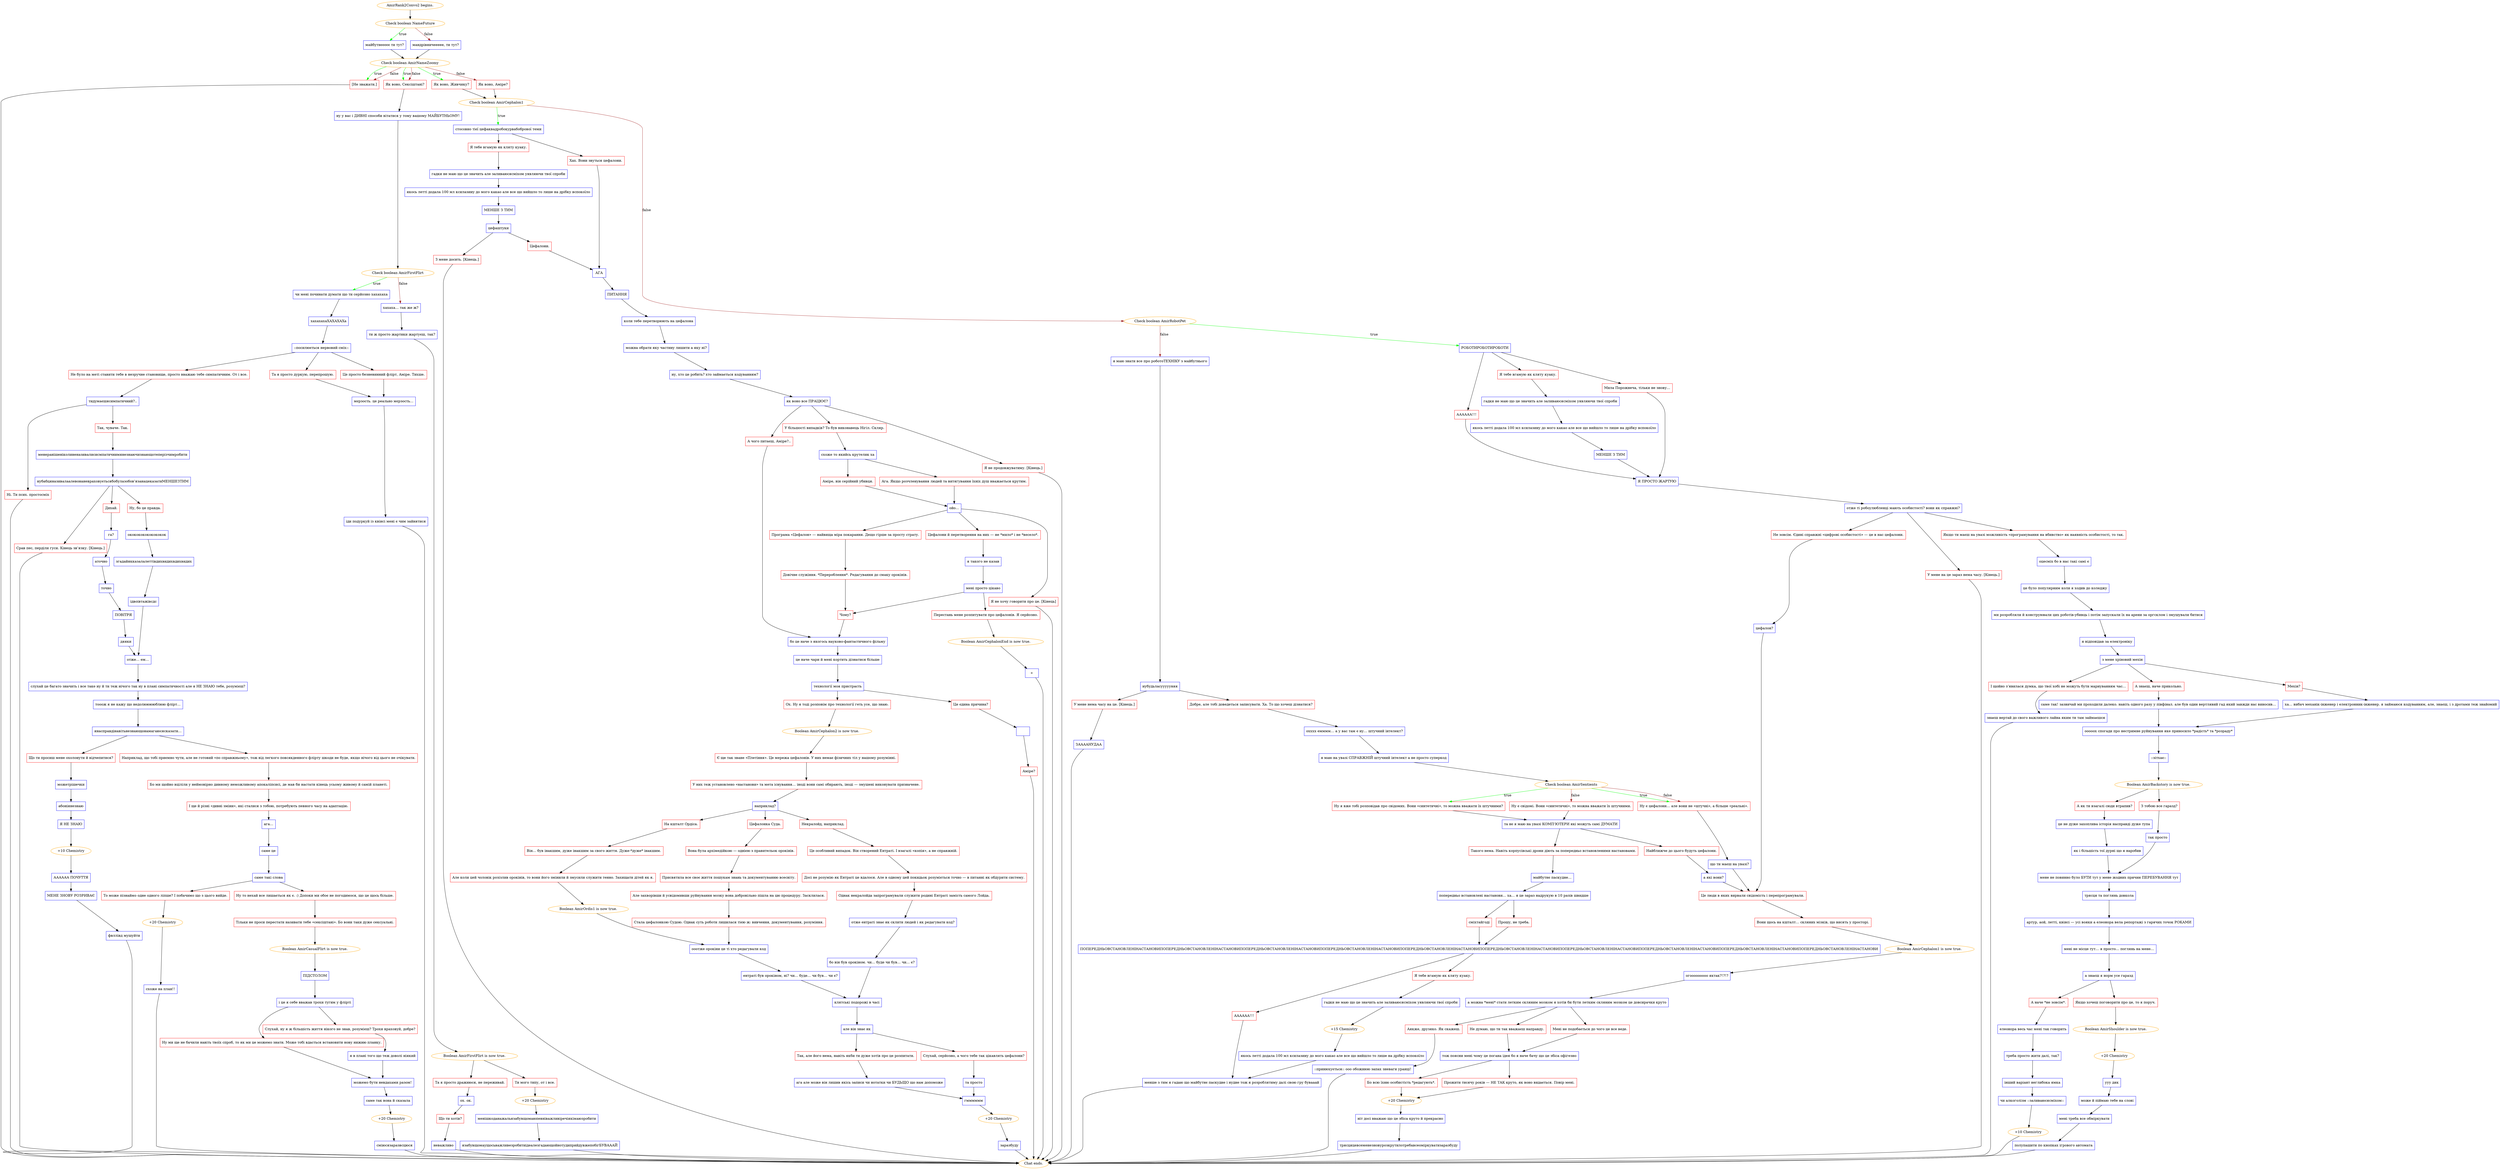 digraph {
	"AmirRank2Convo2 begins." [color=orange];
		"AmirRank2Convo2 begins." -> j1555648941;
	j1555648941 [label="Check boolean NameFuture",color=orange];
		j1555648941 -> j644761941 [label=true,color=green];
		j1555648941 -> j2695047569 [label=false,color=brown];
	j644761941 [label="майбутнєєєєє ти тут?",shape=box,color=blue];
		j644761941 -> j3096240527;
	j2695047569 [label="мандрівничеееее, ти тут?",shape=box,color=blue];
		j2695047569 -> j3096240527;
	j3096240527 [label="Check boolean AmirNameZoomy",color=orange];
		j3096240527 -> j2787749540 [label=true,color=green];
		j3096240527 -> j665901203 [label=true,color=green];
		j3096240527 -> j4059186976 [label=true,color=green];
		j3096240527 -> j2787749540 [label=false,color=brown];
		j3096240527 -> j665901203 [label=false,color=brown];
		j3096240527 -> j1565400477 [label=false,color=brown];
	j2787749540 [label="[Не зважати.]",shape=box,color=red];
		j2787749540 -> "Chat ends.";
	j665901203 [label="Як воно, Сексіштані?",shape=box,color=red];
		j665901203 -> j3992636454;
	j4059186976 [label="Як воно, Живчику?",shape=box,color=red];
		j4059186976 -> j87647369;
	j1565400477 [label="Як воно, Аміре?",shape=box,color=red];
		j1565400477 -> j87647369;
	"Chat ends." [color=orange];
	j3992636454 [label="ну у вас і ДИВНІ способи вітатися у тому вашому МАЙБУТНЬОМУ!",shape=box,color=blue];
		j3992636454 -> j1575820688;
	j87647369 [label="Check boolean AmirCephalon1",color=orange];
		j87647369 -> j885732396 [label=true,color=green];
		j87647369 -> j1377197533 [label=false,color=brown];
	j1575820688 [label="Check boolean AmirFirstFlirt",color=orange];
		j1575820688 -> j1618386845 [label=true,color=green];
		j1575820688 -> j757354649 [label=false,color=brown];
	j885732396 [label="стосовно тієї цефаквадробокурвабобрової теми",shape=box,color=blue];
		j885732396 -> j1825843583;
		j885732396 -> j1023515225;
	j1377197533 [label="Check boolean AmirRobotPet",color=orange];
		j1377197533 -> j3258781824 [label=true,color=green];
		j1377197533 -> j1115998420 [label=false,color=brown];
	j1618386845 [label="чи мені починати думати що ти серйозно хахахаха",shape=box,color=blue];
		j1618386845 -> j1577142518;
	j757354649 [label="хахаха… так же ж?",shape=box,color=blue];
		j757354649 -> j3935313696;
	j1825843583 [label="Хах. Вони звуться цефалони.",shape=box,color=red];
		j1825843583 -> j1823737874;
	j1023515225 [label="Я тебе вгамую як кляту куаку.",shape=box,color=red];
		j1023515225 -> j2146610579;
	j3258781824 [label="РОБОТИРОБОТИРОБОТИ",shape=box,color=blue];
		j3258781824 -> j638963540;
		j3258781824 -> j2538460290;
		j3258781824 -> j253925300;
	j1115998420 [label="я маю знати все про роботоТЕХНІКУ з майбутнього",shape=box,color=blue];
		j1115998420 -> j4049621933;
	j1577142518 [label="хахахахаХАХАХАХа",shape=box,color=blue];
		j1577142518 -> j4118118734;
	j3935313696 [label="ти ж просто жартики жартуєш, так?",shape=box,color=blue];
		j3935313696 -> j1496595557;
	j1823737874 [label="АГА",shape=box,color=blue];
		j1823737874 -> j4172151553;
	j2146610579 [label="гадки не маю що це значить але заливаюсясміхом уявляючи твої спроби",shape=box,color=blue];
		j2146610579 -> j4054616570;
	j638963540 [label="Мила Порожнеча, тільки не знову…",shape=box,color=red];
		j638963540 -> j3997434657;
	j2538460290 [label="АААААА!!!",shape=box,color=red];
		j2538460290 -> j3997434657;
	j253925300 [label="Я тебе вгамую як кляту куаку.",shape=box,color=red];
		j253925300 -> j3882931308;
	j4049621933 [label="нубудьласуууууняя",shape=box,color=blue];
		j4049621933 -> j1902811811;
		j4049621933 -> j3844986137;
	j4118118734 [label="::посилюється нервовий сміх::",shape=box,color=blue];
		j4118118734 -> j146251949;
		j4118118734 -> j2747166570;
		j4118118734 -> j4213932737;
	j1496595557 [label="Boolean AmirFirstFlirt is now true.",color=orange];
		j1496595557 -> j4074330219;
		j1496595557 -> j129851663;
	j4172151553 [label="ПИТАННЯ",shape=box,color=blue];
		j4172151553 -> j2743088930;
	j4054616570 [label="якось летті додала 100 мл ксилазину до мого какао але все що вийшло то лише на дрібку вспокоїло",shape=box,color=blue];
		j4054616570 -> j404814639;
	j3997434657 [label="Я ПРОСТО ЖАРТУЮ",shape=box,color=blue];
		j3997434657 -> j2850322439;
	j3882931308 [label="гадки не маю що це значить але заливаюсясміхом уявляючи твої спроби",shape=box,color=blue];
		j3882931308 -> j2698433244;
	j1902811811 [label="У мене нема часу на це. [Кінець.]",shape=box,color=red];
		j1902811811 -> j3146969983;
	j3844986137 [label="Добре, але тобі доведеться записувати. Ха. То що хочеш дізнатися?",shape=box,color=red];
		j3844986137 -> j2758620436;
	j146251949 [label="Не було на меті ставити тебе в незручне становище, просто вважаю тебе симпатичним. От і все.",shape=box,color=red];
		j146251949 -> j2991168396;
	j2747166570 [label="Та я просто дуркую, перепрошую.",shape=box,color=red];
		j2747166570 -> j4055308213;
	j4213932737 [label="Це просто безневинний флірт, Аміре. Тихше.",shape=box,color=red];
		j4213932737 -> j4055308213;
	j4074330219 [label="Ти мого типу, от і все.",shape=box,color=red];
		j4074330219 -> j1470931548;
	j129851663 [label="Та я просто дражнюся, не переживай.",shape=box,color=red];
		j129851663 -> j3576753040;
	j2743088930 [label="коли тебе перетворюють на цефалона",shape=box,color=blue];
		j2743088930 -> j1832610849;
	j404814639 [label="МЕНШЕ З ТИМ",shape=box,color=blue];
		j404814639 -> j2766072146;
	j2850322439 [label="отже ті робоулюбленці мають особистості? вони як справжні?",shape=box,color=blue];
		j2850322439 -> j2500961847;
		j2850322439 -> j1102569236;
		j2850322439 -> j4289961131;
	j2698433244 [label="якось летті додала 100 мл ксилазину до мого какао але все що вийшло то лише на дрібку вспокоїло",shape=box,color=blue];
		j2698433244 -> j536712651;
	j3146969983 [label="ЗААААНУДАА",shape=box,color=blue];
		j3146969983 -> "Chat ends.";
	j2758620436 [label="охххх емммм… а у вас там є ну… штучний інтелект?",shape=box,color=blue];
		j2758620436 -> j2333963329;
	j2991168396 [label="тидумаєшясимпатичний?..",shape=box,color=blue];
		j2991168396 -> j137903944;
		j2991168396 -> j2531922009;
	j4055308213 [label="мєрзость. це реально мєрзость…",shape=box,color=blue];
		j4055308213 -> j2069352890;
	j1470931548 [label="+20 Chemistry",color=orange];
		j1470931548 -> j3115548552;
	j3576753040 [label="ох. ок.",shape=box,color=blue];
		j3576753040 -> j1001316289;
	j1832610849 [label="можна обрати яку частину лишити а яку ні?",shape=box,color=blue];
		j1832610849 -> j2598278892;
	j2766072146 [label="цефаштуки",shape=box,color=blue];
		j2766072146 -> j1592842708;
		j2766072146 -> j3416952925;
	j2500961847 [label="Не зовсім. Єдині справжні «цифрові особистості» — це в нас цефалони.",shape=box,color=red];
		j2500961847 -> j747301139;
	j1102569236 [label="Якщо ти маєш на увазі можливість «програмування на вбивство» як наявність особистості, то так.",shape=box,color=red];
		j1102569236 -> j2137616217;
	j4289961131 [label="У мене на це зараз нема часу. [Кінець.]",shape=box,color=red];
		j4289961131 -> "Chat ends.";
	j536712651 [label="МЕНШЕ З ТИМ",shape=box,color=blue];
		j536712651 -> j3997434657;
	j2333963329 [label="я маю на увазі СПРАВЖНІЙ штучний інтелект а не просто суперкод",shape=box,color=blue];
		j2333963329 -> j3361290284;
	j137903944 [label="Так, чуваче. Так.",shape=box,color=red];
		j137903944 -> j907399284;
	j2531922009 [label="Ні. Ти псих. простосміх",shape=box,color=red];
		j2531922009 -> "Chat ends.";
	j2069352890 [label="іди подуркуй із квінсі мені є чим зайнятися",shape=box,color=blue];
		j2069352890 -> "Chat ends.";
	j3115548552 [label="менішкоданажальязабувщомаюпевніважливіречіякімаюзробити",shape=box,color=blue];
		j3115548552 -> j3473537352;
	j1001316289 [label="Що ти хотів?",shape=box,color=red];
		j1001316289 -> j1570606780;
	j2598278892 [label="ну, хто це робить? хто займається кодуванням?",shape=box,color=blue];
		j2598278892 -> j3458568725;
	j1592842708 [label="Цефалони.",shape=box,color=red];
		j1592842708 -> j1823737874;
	j3416952925 [label="З мене досить. [Кінець.]",shape=box,color=red];
		j3416952925 -> "Chat ends.";
	j747301139 [label="цефалон?",shape=box,color=blue];
		j747301139 -> j3447798881;
	j2137616217 [label="оцесміх бо в нас такі самі є",shape=box,color=blue];
		j2137616217 -> j1944463096;
	j3361290284 [label="Check boolean AmirSentients",color=orange];
		j3361290284 -> j2881915681 [label=true,color=green];
		j3361290284 -> j2492380887 [label=true,color=green];
		j3361290284 -> j2153022773 [label=false,color=brown];
		j3361290284 -> j2492380887 [label=false,color=brown];
	j907399284 [label="менеранішеніколиненазивалисисмпатичнимянезнаючизнающотеперізчимробити",shape=box,color=blue];
		j907399284 -> j968628896;
	j3473537352 [label="язабувщомаущосьважливезробитиідеалезгадающойнотудиприйдувжепобігБУВАААЙ",shape=box,color=blue];
		j3473537352 -> "Chat ends.";
	j1570606780 [label="неважливо",shape=box,color=blue];
		j1570606780 -> "Chat ends.";
	j3458568725 [label="як воно все ПРАЦЮЄ?",shape=box,color=blue];
		j3458568725 -> j614392366;
		j3458568725 -> j190129379;
		j3458568725 -> j3795992701;
	j3447798881 [label="Це люди в яких вирвали свідомість і перепрограмували.",shape=box,color=red];
		j3447798881 -> j2343148201;
	j1944463096 [label="це було популярним коли я ходив до коледжу",shape=box,color=blue];
		j1944463096 -> j2513345870;
	j2881915681 [label="Ну я вже тобі розповідав про свідомих. Вони «синтетичні», то можна вважати їх штучними?",shape=box,color=red];
		j2881915681 -> j1026837820;
	j2492380887 [label="Ну є цефалони… але вони не «штучні», а більше «реальні».",shape=box,color=red];
		j2492380887 -> j3068530220;
	j2153022773 [label="Ну є свідомі. Вони «синтетичні», то можна вважати їх штучними.",shape=box,color=red];
		j2153022773 -> j1026837820;
	j968628896 [label="нубабцяназивалаалевонаневраховуєтьсябобулазобов’язанацеказатиМЕНШЕЗТИМ",shape=box,color=blue];
		j968628896 -> j3890860207;
		j968628896 -> j936377261;
		j968628896 -> j1791896591;
	j614392366 [label="У більшості випадків? То був виконавець Нігіл. Скляр.",shape=box,color=red];
		j614392366 -> j2721981754;
	j190129379 [label="А чого питаєш, Аміре?..",shape=box,color=red];
		j190129379 -> j2850784726;
	j3795992701 [label="Я не продовжуватиму. [Кінець.]",shape=box,color=red];
		j3795992701 -> "Chat ends.";
	j2343148201 [label="Вони щось на кшталт… скляних мізків, що висять у просторі.",shape=box,color=red];
		j2343148201 -> j3623883675;
	j2513345870 [label="ми розробляли й конструювали цих роботів-убивць і потім запускали їх на арени за оргсклом і змушували битися",shape=box,color=blue];
		j2513345870 -> j1123861929;
	j1026837820 [label="та нє я маю на увазі КОМП’ЮТЕРИ які можуть самі ДУМАТИ",shape=box,color=blue];
		j1026837820 -> j1986776912;
		j1026837820 -> j3949137758;
	j3068530220 [label="що ти маєш на увазі?",shape=box,color=blue];
		j3068530220 -> j3447798881;
	j3890860207 [label="Дихай.",shape=box,color=red];
		j3890860207 -> j2982076338;
	j936377261 [label="Ну, бо це правда.",shape=box,color=red];
		j936377261 -> j842450501;
	j1791896591 [label="Срав пес, перділи гуси. Кінець зв’язку. [Кінець.]",shape=box,color=red];
		j1791896591 -> "Chat ends.";
	j2721981754 [label="схоже то якийсь крутелик ха",shape=box,color=blue];
		j2721981754 -> j2941841266;
		j2721981754 -> j1945232551;
	j2850784726 [label="бо це наче з якогось науково-фантастичного фільму",shape=box,color=blue];
		j2850784726 -> j546925260;
	j3623883675 [label="Boolean AmirCephalon1 is now true.",color=orange];
		j3623883675 -> j3906300302;
	j1123861929 [label="я відповідав за електроніку",shape=box,color=blue];
		j1123861929 -> j1323325791;
	j1986776912 [label="Найближче до цього будуть цефалони.",shape=box,color=red];
		j1986776912 -> j1910436277;
	j3949137758 [label="Такого нема. Навіть корпусівські дрони діють за попередньо встановленими настановами.",shape=box,color=red];
		j3949137758 -> j592946326;
	j2982076338 [label="га?",shape=box,color=blue];
		j2982076338 -> j2877765935;
	j842450501 [label="ококококококококок",shape=box,color=blue];
		j842450501 -> j2007592319;
	j2941841266 [label="Ага. Якщо розчленування людей та витягування їхніх душ вважається крутим.",shape=box,color=red];
		j2941841266 -> j1981351115;
	j1945232551 [label="Аміре, він серійний убивця.",shape=box,color=red];
		j1945232551 -> j1981351115;
	j546925260 [label="це наче чари й мені кортить дізнатися більше",shape=box,color=blue];
		j546925260 -> j4067223656;
	j3906300302 [label="огооооооооо яктак?!?!?",shape=box,color=blue];
		j3906300302 -> j3318949614;
	j1323325791 [label="з мене хріновий мехін",shape=box,color=blue];
		j1323325791 -> j4256069895;
		j1323325791 -> j3980554;
		j1323325791 -> j1132618088;
	j1910436277 [label="а які вони?",shape=box,color=blue];
		j1910436277 -> j3447798881;
	j592946326 [label="майбутнє паскудне…",shape=box,color=blue];
		j592946326 -> j36999197;
	j2877765935 [label="аточно",shape=box,color=blue];
		j2877765935 -> j3695075051;
	j2007592319 [label="згадайякказалалеттівдихвидихвдихвидих",shape=box,color=blue];
		j2007592319 -> j3710022058;
	j1981351115 [label="ойо…",shape=box,color=blue];
		j1981351115 -> j3222966655;
		j1981351115 -> j3988804546;
		j1981351115 -> j2181512942;
	j4067223656 [label="технології моя пристрасть",shape=box,color=blue];
		j4067223656 -> j557621882;
		j4067223656 -> j2664097870;
	j3318949614 [label="а можна *мені* стати летким скляним мозком я хотів би бути летким скляним мозком це довсирачки круто",shape=box,color=blue];
		j3318949614 -> j2829936102;
		j3318949614 -> j3541882269;
		j3318949614 -> j2208121265;
	j4256069895 [label="Мехін?",shape=box,color=red];
		j4256069895 -> j1276293322;
	j3980554 [label="А знаєш, наче прикольно.",shape=box,color=red];
		j3980554 -> j534210480;
	j1132618088 [label="І щойно з’явилася думка, що твої хобі не можуть бути марнуванням час…",shape=box,color=red];
		j1132618088 -> j3564564412;
	j36999197 [label="попередньо встановлені настанови… ха… я це зараз надрукую в 10 разів швидше",shape=box,color=blue];
		j36999197 -> j1288619724;
		j36999197 -> j2586596708;
	j3695075051 [label="точно",shape=box,color=blue];
		j3695075051 -> j1002610233;
	j3710022058 [label="ідвоівтажівсдс",shape=box,color=blue];
		j3710022058 -> j1726341361;
	j3222966655 [label="Цефалони й перетворення на них — не *мило* і не *весело*.",shape=box,color=red];
		j3222966655 -> j2757434577;
	j3988804546 [label="Я не хочу говорити про це. [Кінець]",shape=box,color=red];
		j3988804546 -> "Chat ends.";
	j2181512942 [label="Програма «Цефалон» — найвища міра покарання. Дещо гірше за просту страту.",shape=box,color=red];
		j2181512942 -> j732159972;
	j557621882 [label="Це єдина причина?",shape=box,color=red];
		j557621882 -> j1187146664;
	j2664097870 [label="Ох. Ну я тоді розповім про технології геть усе, що знаю.",shape=box,color=red];
		j2664097870 -> j3801363394;
	j2829936102 [label="Мені не подобається до чого це все веде.",shape=box,color=red];
		j2829936102 -> j130344502;
	j3541882269 [label="Не думаю, що ти так вважаєш направду.",shape=box,color=red];
		j3541882269 -> j130344502;
	j2208121265 [label="Аякже, друзяко. Як скажеш.",shape=box,color=red];
		j2208121265 -> j3160610744;
	j1276293322 [label="ха… вибач механік-інженер і електронник-інженер. я займаюся кодуванням, але, знаєш, і з дротами теж знайомий",shape=box,color=blue];
		j1276293322 -> j121742001;
	j534210480 [label="саме так! зазвичай ми проходили далеко. навіть одного разу у півфінал. але був один вертлявий гад який завжди нас виносив…",shape=box,color=blue];
		j534210480 -> j121742001;
	j3564564412 [label="знаєш вертай до свого важливого лайна яким ти там займаєшся",shape=box,color=blue];
		j3564564412 -> "Chat ends.";
	j1288619724 [label="сміхтайгоді",shape=box,color=red];
		j1288619724 -> j570412821;
	j2586596708 [label="Прошу, не треба.",shape=box,color=red];
		j2586596708 -> j570412821;
	j1002610233 [label="ПОВІТРЯ",shape=box,color=blue];
		j1002610233 -> j1199461399;
	j1726341361 [label="отже… ем…",shape=box,color=blue];
		j1726341361 -> j585776492;
	j2757434577 [label="я такого не казав",shape=box,color=blue];
		j2757434577 -> j632097787;
	j732159972 [label="Довічне служіння. *Перероблення*. Редагування до смаку орокінів.",shape=box,color=red];
		j732159972 -> j3569868763;
	j1187146664 [label="  ",shape=box,color=blue];
		j1187146664 -> j1916370149;
	j3801363394 [label="Boolean AmirCephalon2 is now true.",color=orange];
		j3801363394 -> j3612417887;
	j130344502 [label="тож поясни мені чому це погана ідея бо я наче бачу що це збіса офігезно",shape=box,color=blue];
		j130344502 -> j1736116305;
		j130344502 -> j2735445883;
	j3160610744 [label="::принюхується:: ооо обожнюю запах зневаги уранці!",shape=box,color=blue];
		j3160610744 -> "Chat ends.";
	j121742001 [label="ооооох спогади про нестримне руйнування яке приносило *радість* та *розраду*",shape=box,color=blue];
		j121742001 -> j3255747905;
	j570412821 [label="ПОПЕРЕДНЬОВСТАНОВЛЕНІНАСТАНОВИПОПЕРЕДНЬОВСТАНОВЛЕНІНАСТАНОВИПОПЕРЕДНЬОВСТАНОВЛЕНІНАСТАНОВИПОПЕРЕДНЬОВСТАНОВЛЕНІНАСТАНОВИПОПЕРЕДНЬОВСТАНОВЛЕНІНАСТАНОВИПОПЕРЕДНЬОВСТАНОВЛЕНІНАСТАНОВИПОПЕРЕДНЬОВСТАНОВЛЕНІНАСТАНОВИПОПЕРЕДНЬОВСТАНОВЛЕНІНАСТАНОВИПОПЕРЕДНЬОВСТАНОВЛЕНІНАСТАНОВИПОПЕРЕДНЬОВСТАНОВЛЕНІНАСТАНОВИ",shape=box,color=blue];
		j570412821 -> j897971598;
		j570412821 -> j1678430304;
	j1199461399 [label="дяяки",shape=box,color=blue];
		j1199461399 -> j1726341361;
	j585776492 [label="слухай це багато значить і все таке ну й ти теж нічого так ну в плані симпатичності але я НЕ ЗНАЮ тебе, розумієш?",shape=box,color=blue];
		j585776492 -> j433917760;
	j632097787 [label="мені просто цікаво",shape=box,color=blue];
		j632097787 -> j3569868763;
		j632097787 -> j836208047;
	j3569868763 [label="Чому?",shape=box,color=red];
		j3569868763 -> j2850784726;
	j1916370149 [label="Аміре?",shape=box,color=red];
		j1916370149 -> "Chat ends.";
	j3612417887 [label="Є ще так зване «Плетіння». Це мережа цефалонів. У них немає фізичних тіл у нашому розумінні.",shape=box,color=red];
		j3612417887 -> j1480164657;
	j1736116305 [label="Бо всю їхню особистість *редагують*.",shape=box,color=red];
		j1736116305 -> j859615151;
	j2735445883 [label="Прожити тисячу років — НЕ ТАК круто, як воно видається. Повір мені.",shape=box,color=red];
		j2735445883 -> j859615151;
	j3255747905 [label="::зітхає::",shape=box,color=blue];
		j3255747905 -> j2341517216;
	j897971598 [label="Я тебе вгамую як кляту куаку.",shape=box,color=red];
		j897971598 -> j952410776;
	j1678430304 [label="АААААА!!!",shape=box,color=red];
		j1678430304 -> j2403427107;
	j433917760 [label="тооож я не кажу що недолююююблюю флірт…",shape=box,color=blue];
		j433917760 -> j854539997;
	j836208047 [label="Перестань мене розпитувати про цефалонів. Я серйозно.",shape=box,color=red];
		j836208047 -> j2343245420;
	j1480164657 [label="У них теж установлено «настанови» та мета існування… іноді вони самі обирають, іноді — змушені виконувати призначене.",shape=box,color=red];
		j1480164657 -> j3120696680;
	j859615151 [label="+20 Chemistry",color=orange];
		j859615151 -> j3497808524;
	j2341517216 [label="Boolean AmirBackstory is now true.",color=orange];
		j2341517216 -> j844103798;
		j2341517216 -> j3356706560;
	j952410776 [label="гадки не маю що це значить але заливаюсясміхом уявляючи твої спроби",shape=box,color=blue];
		j952410776 -> j724443682;
	j2403427107 [label="менше з тим я гадаю що майбутнє паскудне і нудне тож я розроблятиму далі свою гру бувааай",shape=box,color=blue];
		j2403427107 -> "Chat ends.";
	j854539997 [label="янасправдінавітьнезнающонамагаюсясказати…",shape=box,color=blue];
		j854539997 -> j475996990;
		j854539997 -> j1970808928;
	j2343245420 [label="Boolean AmirCephalonEnd is now true.",color=orange];
		j2343245420 -> j3759229971;
	j3120696680 [label="наприклад?",shape=box,color=blue];
		j3120696680 -> j4099749982;
		j3120696680 -> j3751903945;
		j3120696680 -> j1982467761;
	j3497808524 [label="ніт досі вважаю що це збіса круто й прекрасно",shape=box,color=blue];
		j3497808524 -> j3095904009;
	j844103798 [label="З тобою все гаразд?",shape=box,color=red];
		j844103798 -> j3151768740;
	j3356706560 [label="А як ти взагалі сюди втрапив?",shape=box,color=red];
		j3356706560 -> j1243371980;
	j724443682 [label="+15 Chemistry",color=orange];
		j724443682 -> j3891765191;
	j475996990 [label="Наприклад, що тобі приємно чути, але не готовий «по справжньому», тож від легкого повсякденного флірту шкоди не буде, якщо нічого від цього не очікувати.",shape=box,color=red];
		j475996990 -> j367993270;
	j1970808928 [label="Що ти просиш мене охолонути й відчепитися?",shape=box,color=red];
		j1970808928 -> j4026698015;
	j3759229971 [label="+",shape=box,color=blue];
		j3759229971 -> "Chat ends.";
	j4099749982 [label="На кшталт Ордіса.",shape=box,color=red];
		j4099749982 -> j1768247110;
	j3751903945 [label="Цефалонка Суда.",shape=box,color=red];
		j3751903945 -> j3336268015;
	j1982467761 [label="Некралойд, наприклад.",shape=box,color=red];
		j1982467761 -> j1833813130;
	j3095904009 [label="трясцяцевсеменезновурозкрутилотребавсеоміркуватизаразбуду",shape=box,color=blue];
		j3095904009 -> "Chat ends.";
	j3151768740 [label="так просто",shape=box,color=blue];
		j3151768740 -> j1839377658;
	j1243371980 [label="це не дуже захоплива історія насправді дуже тупа",shape=box,color=blue];
		j1243371980 -> j2438752332;
	j3891765191 [label="якось летті додала 100 мл ксилазину до мого какао але все що вийшло то лише на дрібку вспокоїло",shape=box,color=blue];
		j3891765191 -> j2403427107;
	j367993270 [label="Бо ми щойно вціліли у неймовірно дивному неможливому апокаліпсисі, де мав би настати кінець усьому живому й самій планеті.",shape=box,color=red];
		j367993270 -> j2093116697;
	j4026698015 [label="можетрішечки",shape=box,color=blue];
		j4026698015 -> j3612836772;
	j1768247110 [label="Він… був інакшим, дуже інакшим за свого життя. Дуже-*дуже* інакшим.",shape=box,color=red];
		j1768247110 -> j112939333;
	j3336268015 [label="Вона була архімедійкою — однією з правительок орокінів.",shape=box,color=red];
		j3336268015 -> j1742087666;
	j1833813130 [label="Це особливий випадок. Він створений Ентраті. І взагалі «копія», а не справжній.",shape=box,color=red];
		j1833813130 -> j1865622835;
	j1839377658 [label="мене не повинно було БУТИ тут у мене жодних причин ПЕРЕБУВАННЯ тут",shape=box,color=blue];
		j1839377658 -> j1044026214;
	j2438752332 [label="як і більшість тої дурні що я наробив",shape=box,color=blue];
		j2438752332 -> j1839377658;
	j2093116697 [label="І ще й різні «дивні зміни», які сталися з тобою, потребують певного часу на адаптацію.",shape=box,color=red];
		j2093116697 -> j947180726;
	j3612836772 [label="абоніянезнаю",shape=box,color=blue];
		j3612836772 -> j1837961834;
	j112939333 [label="Але коли цей чоловік розізлив орокінів, то вони його змінили й змусили служити тенно. Захищати дітей як я.",shape=box,color=red];
		j112939333 -> j3861372813;
	j1742087666 [label="Присвятила все своє життя пошукам знань та документуванню всесвіту.",shape=box,color=red];
		j1742087666 -> j2055591221;
	j1865622835 [label="Досі не розумію як Ентраті це вдалося. Але в одному цей покидьок розуміється точно — в питанні як обдурити систему.",shape=box,color=red];
		j1865622835 -> j614904734;
	j1044026214 [label="трясця та поглянь довкола",shape=box,color=blue];
		j1044026214 -> j2116096776;
	j947180726 [label="ага…",shape=box,color=blue];
		j947180726 -> j2948939480;
	j1837961834 [label="Я НЕ ЗНАЮ",shape=box,color=blue];
		j1837961834 -> j594927927;
	j3861372813 [label="Boolean AmirOrdis1 is now true.",color=orange];
		j3861372813 -> j815796114;
	j2055591221 [label="Але захворівши й усвідомивши руйнування мозку вона добровільно пішла на цю процедуру. Засклилася.",shape=box,color=red];
		j2055591221 -> j3511531568;
	j614904734 [label="Однак некралойда запрограмували служити родині Ентраті замість самого Лойда.",shape=box,color=red];
		j614904734 -> j3660787534;
	j2116096776 [label="артур, аой, летті, квінсі — усі вояки а елеонора вела репортажі з гарячих точок РОКАМИ",shape=box,color=blue];
		j2116096776 -> j2309414834;
	j2948939480 [label="саме це",shape=box,color=blue];
		j2948939480 -> j3941979783;
	j594927927 [label="+10 Chemistry",color=orange];
		j594927927 -> j3234392195;
	j815796114 [label="ооотже орокіни це ті хто редагували код",shape=box,color=blue];
		j815796114 -> j3758215517;
	j3511531568 [label="Стала цефалонкою Судою. Однак суть роботи лишилася тією ж: вивчення, документування, розуміння.",shape=box,color=red];
		j3511531568 -> j815796114;
	j3660787534 [label="отже ентраті знає як склити людей і як редагувати код?",shape=box,color=blue];
		j3660787534 -> j2846811563;
	j2309414834 [label="мені не місце тут… я просто… поглянь на мене…",shape=box,color=blue];
		j2309414834 -> j40795634;
	j3941979783 [label="саме такі слова",shape=box,color=blue];
		j3941979783 -> j274257679;
		j3941979783 -> j3988138525;
	j3234392195 [label="АААААА ПОЧУТТЯ",shape=box,color=blue];
		j3234392195 -> j2645086000;
	j3758215517 [label="ентраті був орокіном, ні? чи… буде… чи був… чи є?",shape=box,color=blue];
		j3758215517 -> j2563854072;
	j2846811563 [label="бо він був орокіном. чи… буде чи був… чи… є?",shape=box,color=blue];
		j2846811563 -> j2563854072;
	j40795634 [label="а знаєш я норм усе гаразд",shape=box,color=blue];
		j40795634 -> j3168278420;
		j40795634 -> j2169680658;
	j274257679 [label="То може пізнаймо одне одного ліпше? І побачимо що з цього вийде.",shape=box,color=red];
		j274257679 -> j3200376052;
	j3988138525 [label="Ну то нехай все лишається як є. :) Допоки ми обоє не погодимося, що це щось більше.",shape=box,color=red];
		j3988138525 -> j1584726940;
	j2645086000 [label="МЕНЕ ЗНОВУ РОЗРИВАЄ",shape=box,color=blue];
		j2645086000 -> j3757297394;
	j2563854072 [label="клятські подорожі в часі",shape=box,color=blue];
		j2563854072 -> j3309242313;
	j3168278420 [label="Якщо хочеш поговорити про це, то я поруч.",shape=box,color=red];
		j3168278420 -> j1803914758;
	j2169680658 [label="А наче *не зовсім*.",shape=box,color=red];
		j2169680658 -> j2018626841;
	j3200376052 [label="+20 Chemistry",color=orange];
		j3200376052 -> j3498126148;
	j1584726940 [label="Тільки не проси перестати називати тебе «сексіштані». Бо вони таки дуже сексуальні.",shape=box,color=red];
		j1584726940 -> j1001127674;
	j3757297394 [label="фвллівд мушуйти",shape=box,color=blue];
		j3757297394 -> "Chat ends.";
	j3309242313 [label="але він знає як",shape=box,color=blue];
		j3309242313 -> j2356397508;
		j3309242313 -> j3388779734;
	j1803914758 [label="Boolean AmirShoulder is now true.",color=orange];
		j1803914758 -> j773016775;
	j2018626841 [label="елеонора весь час мені так говорить",shape=box,color=blue];
		j2018626841 -> j1335815698;
	j3498126148 [label="схоже на план!!",shape=box,color=blue];
		j3498126148 -> "Chat ends.";
	j1001127674 [label="Boolean AmirCasualFlirt is now true.",color=orange];
		j1001127674 -> j3791362942;
	j2356397508 [label="Так, але його нема, навіть якби ти дуже хотів про це розпитати.",shape=box,color=red];
		j2356397508 -> j367652345;
	j3388779734 [label="Слухай, серйозно, а чого тебе так цікавлять цефалони?",shape=box,color=red];
		j3388779734 -> j3123139367;
	j773016775 [label="+20 Chemistry",color=orange];
		j773016775 -> j1825841464;
	j1335815698 [label="треба просто жити далі, так?",shape=box,color=blue];
		j1335815698 -> j1424381447;
	j3791362942 [label="ПІДСТОЛОМ",shape=box,color=blue];
		j3791362942 -> j4107966697;
	j367652345 [label="ага але може він лишив якісь записи чи нотатки чи БУДЬЩО що нам допоможе",shape=box,color=blue];
		j367652345 -> j3817950725;
	j3123139367 [label="та просто",shape=box,color=blue];
		j3123139367 -> j3817950725;
	j1825841464 [label="ууу дяк",shape=box,color=blue];
		j1825841464 -> j1989688732;
	j1424381447 [label="інший варіант неглибока ямка",shape=box,color=blue];
		j1424381447 -> j3414152595;
	j4107966697 [label="і це я себе вважав трохи тугим у флірті",shape=box,color=blue];
		j4107966697 -> j2301984416;
		j4107966697 -> j900461464;
	j3817950725 [label="гмммммм",shape=box,color=blue];
		j3817950725 -> j795540533;
	j1989688732 [label="може й піймаю тебе на слові",shape=box,color=blue];
		j1989688732 -> j1233647205;
	j3414152595 [label="чи алкоголізм ::заливаюсясміхом::",shape=box,color=blue];
		j3414152595 -> j1933300832;
	j2301984416 [label="Ну ми ще не бачили навіть твоїх спроб, то як ми це можемо знати. Може тобі вдасться встановити нову нижню планку.",shape=box,color=red];
		j2301984416 -> j3534080741;
	j900461464 [label="Слухай, ну я ж більшість життя нікого не знав, розумієш? Трохи враховуй, добре?",shape=box,color=red];
		j900461464 -> j79575018;
	j795540533 [label="+20 Chemistry",color=orange];
		j795540533 -> j1201296291;
	j1233647205 [label="мені треба все обміркувати",shape=box,color=blue];
		j1233647205 -> j754551456;
	j1933300832 [label="+10 Chemistry",color=orange];
		j1933300832 -> "Chat ends.";
	j3534080741 [label="можемо бути невдахами разом!",shape=box,color=blue];
		j3534080741 -> j4235490865;
	j79575018 [label="я в плані того що теж доволі ніякий",shape=box,color=blue];
		j79575018 -> j3534080741;
	j1201296291 [label="заразбуду",shape=box,color=blue];
		j1201296291 -> "Chat ends.";
	j754551456 [label="полупашити по кнопках ігрового автомата",shape=box,color=blue];
		j754551456 -> "Chat ends.";
	j4235490865 [label="саме так вона й сказала",shape=box,color=blue];
		j4235490865 -> j3658448981;
	j3658448981 [label="+20 Chemistry",color=orange];
		j3658448981 -> j169339299;
	j169339299 [label="сміюсязаразвсцюся",shape=box,color=blue];
		j169339299 -> "Chat ends.";
}